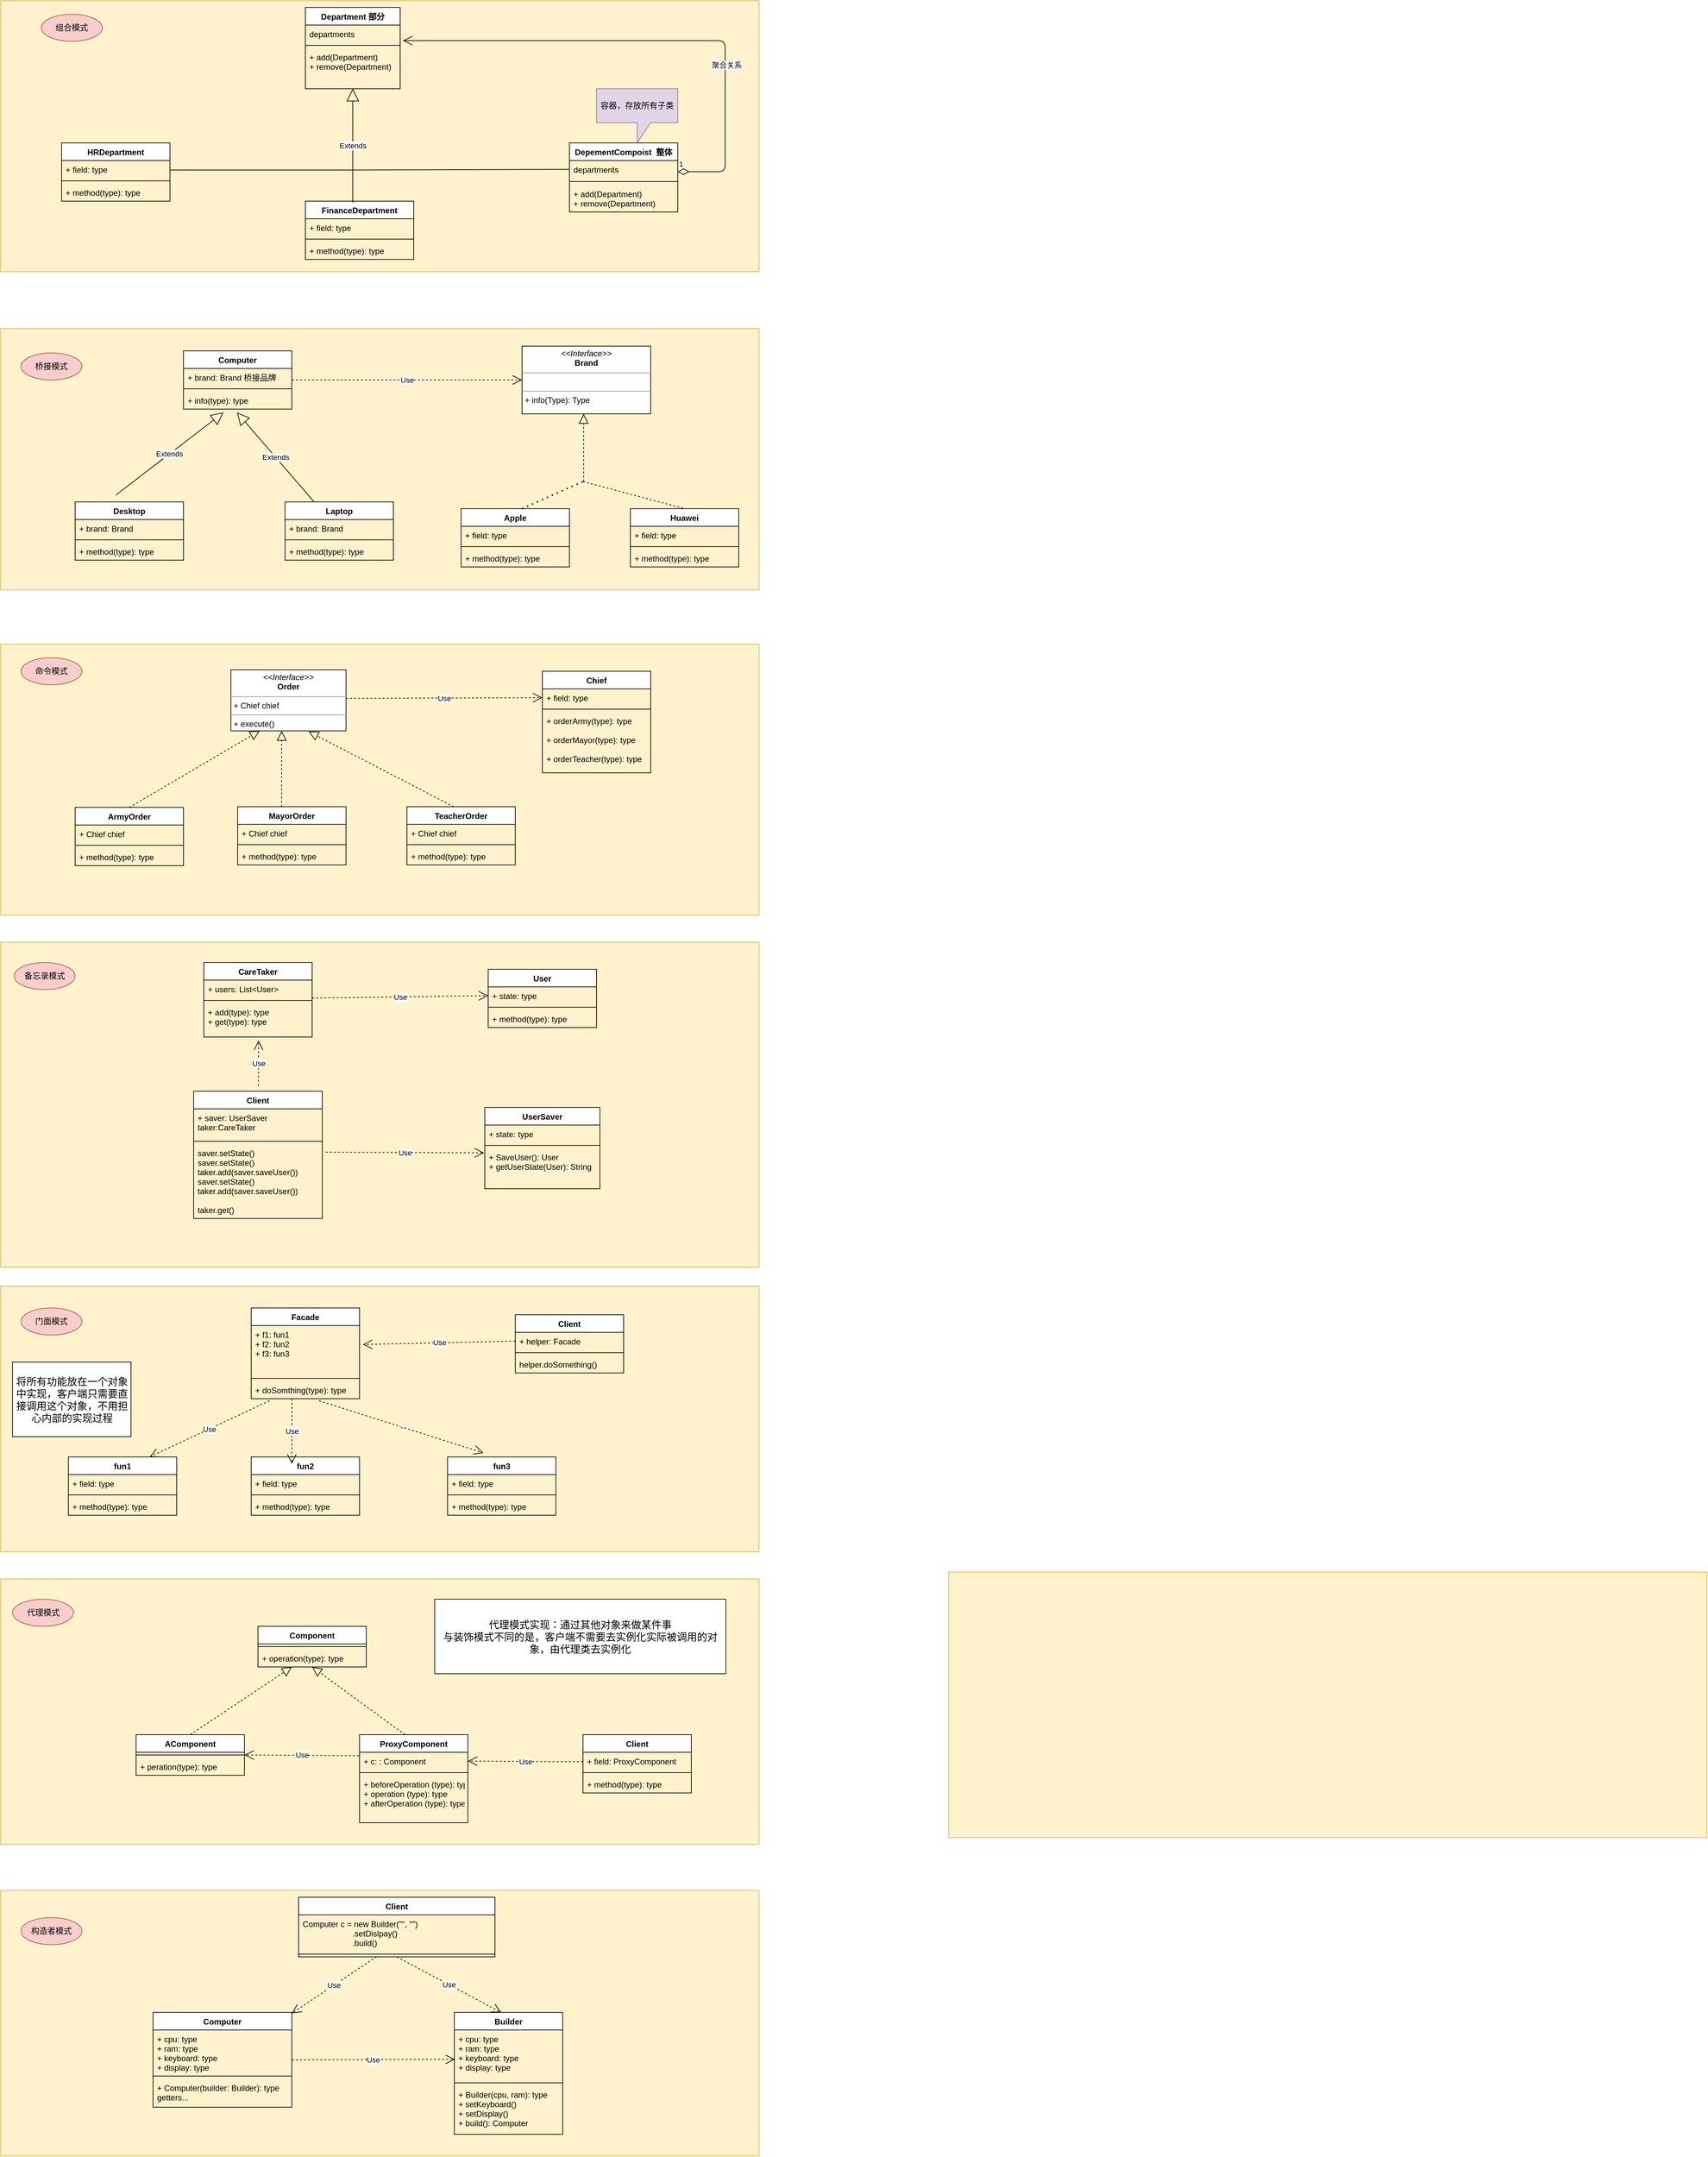 <mxfile version="15.5.2" type="github">
  <diagram id="GvEr7ZdmqmjLP1MKs6Ed" name="第 1 页">
    <mxGraphModel dx="2354" dy="1409" grid="1" gridSize="10" guides="1" tooltips="1" connect="1" arrows="1" fold="1" page="1" pageScale="1" pageWidth="1169" pageHeight="827" math="0" shadow="0">
      <root>
        <mxCell id="0" />
        <mxCell id="1" parent="0" />
        <mxCell id="4RA-uVg1aK_W-1CRaHT_-1" value="" style="rounded=0;whiteSpace=wrap;html=1;fillColor=#fff2cc;strokeColor=#d6b656;" parent="1" vertex="1">
          <mxGeometry x="-1110" y="-750" width="1120" height="400" as="geometry" />
        </mxCell>
        <mxCell id="4RA-uVg1aK_W-1CRaHT_-2" value="组合模式" style="ellipse;whiteSpace=wrap;html=1;fillColor=#f8cecc;strokeColor=#b85450;" parent="1" vertex="1">
          <mxGeometry x="-1050" y="-730" width="90" height="40" as="geometry" />
        </mxCell>
        <mxCell id="4RA-uVg1aK_W-1CRaHT_-3" value="Department 部分" style="swimlane;fontStyle=1;align=center;verticalAlign=top;childLayout=stackLayout;horizontal=1;startSize=26;horizontalStack=0;resizeParent=1;resizeParentMax=0;resizeLast=0;collapsible=1;marginBottom=0;" parent="1" vertex="1">
          <mxGeometry x="-660" y="-740" width="140" height="120" as="geometry" />
        </mxCell>
        <mxCell id="4RA-uVg1aK_W-1CRaHT_-4" value="departments" style="text;strokeColor=none;fillColor=none;align=left;verticalAlign=top;spacingLeft=4;spacingRight=4;overflow=hidden;rotatable=0;points=[[0,0.5],[1,0.5]];portConstraint=eastwest;" parent="4RA-uVg1aK_W-1CRaHT_-3" vertex="1">
          <mxGeometry y="26" width="140" height="26" as="geometry" />
        </mxCell>
        <mxCell id="4RA-uVg1aK_W-1CRaHT_-5" value="" style="line;strokeWidth=1;fillColor=none;align=left;verticalAlign=middle;spacingTop=-1;spacingLeft=3;spacingRight=3;rotatable=0;labelPosition=right;points=[];portConstraint=eastwest;" parent="4RA-uVg1aK_W-1CRaHT_-3" vertex="1">
          <mxGeometry y="52" width="140" height="8" as="geometry" />
        </mxCell>
        <mxCell id="4RA-uVg1aK_W-1CRaHT_-6" value="+ add(Department)&#xa;+ remove(Department)" style="text;strokeColor=none;fillColor=none;align=left;verticalAlign=top;spacingLeft=4;spacingRight=4;overflow=hidden;rotatable=0;points=[[0,0.5],[1,0.5]];portConstraint=eastwest;" parent="4RA-uVg1aK_W-1CRaHT_-3" vertex="1">
          <mxGeometry y="60" width="140" height="60" as="geometry" />
        </mxCell>
        <mxCell id="4RA-uVg1aK_W-1CRaHT_-7" value="HRDepartment" style="swimlane;fontStyle=1;align=center;verticalAlign=top;childLayout=stackLayout;horizontal=1;startSize=26;horizontalStack=0;resizeParent=1;resizeParentMax=0;resizeLast=0;collapsible=1;marginBottom=0;" parent="1" vertex="1">
          <mxGeometry x="-1020" y="-540" width="160" height="86" as="geometry" />
        </mxCell>
        <mxCell id="4RA-uVg1aK_W-1CRaHT_-8" value="+ field: type" style="text;strokeColor=none;fillColor=none;align=left;verticalAlign=top;spacingLeft=4;spacingRight=4;overflow=hidden;rotatable=0;points=[[0,0.5],[1,0.5]];portConstraint=eastwest;" parent="4RA-uVg1aK_W-1CRaHT_-7" vertex="1">
          <mxGeometry y="26" width="160" height="26" as="geometry" />
        </mxCell>
        <mxCell id="4RA-uVg1aK_W-1CRaHT_-9" value="" style="line;strokeWidth=1;fillColor=none;align=left;verticalAlign=middle;spacingTop=-1;spacingLeft=3;spacingRight=3;rotatable=0;labelPosition=right;points=[];portConstraint=eastwest;" parent="4RA-uVg1aK_W-1CRaHT_-7" vertex="1">
          <mxGeometry y="52" width="160" height="8" as="geometry" />
        </mxCell>
        <mxCell id="4RA-uVg1aK_W-1CRaHT_-10" value="+ method(type): type" style="text;strokeColor=none;fillColor=none;align=left;verticalAlign=top;spacingLeft=4;spacingRight=4;overflow=hidden;rotatable=0;points=[[0,0.5],[1,0.5]];portConstraint=eastwest;" parent="4RA-uVg1aK_W-1CRaHT_-7" vertex="1">
          <mxGeometry y="60" width="160" height="26" as="geometry" />
        </mxCell>
        <mxCell id="4RA-uVg1aK_W-1CRaHT_-11" value="FinanceDepartment" style="swimlane;fontStyle=1;align=center;verticalAlign=top;childLayout=stackLayout;horizontal=1;startSize=26;horizontalStack=0;resizeParent=1;resizeParentMax=0;resizeLast=0;collapsible=1;marginBottom=0;" parent="1" vertex="1">
          <mxGeometry x="-660" y="-454" width="160" height="86" as="geometry" />
        </mxCell>
        <mxCell id="4RA-uVg1aK_W-1CRaHT_-12" value="+ field: type" style="text;strokeColor=none;fillColor=none;align=left;verticalAlign=top;spacingLeft=4;spacingRight=4;overflow=hidden;rotatable=0;points=[[0,0.5],[1,0.5]];portConstraint=eastwest;" parent="4RA-uVg1aK_W-1CRaHT_-11" vertex="1">
          <mxGeometry y="26" width="160" height="26" as="geometry" />
        </mxCell>
        <mxCell id="4RA-uVg1aK_W-1CRaHT_-13" value="" style="line;strokeWidth=1;fillColor=none;align=left;verticalAlign=middle;spacingTop=-1;spacingLeft=3;spacingRight=3;rotatable=0;labelPosition=right;points=[];portConstraint=eastwest;" parent="4RA-uVg1aK_W-1CRaHT_-11" vertex="1">
          <mxGeometry y="52" width="160" height="8" as="geometry" />
        </mxCell>
        <mxCell id="4RA-uVg1aK_W-1CRaHT_-14" value="+ method(type): type" style="text;strokeColor=none;fillColor=none;align=left;verticalAlign=top;spacingLeft=4;spacingRight=4;overflow=hidden;rotatable=0;points=[[0,0.5],[1,0.5]];portConstraint=eastwest;" parent="4RA-uVg1aK_W-1CRaHT_-11" vertex="1">
          <mxGeometry y="60" width="160" height="26" as="geometry" />
        </mxCell>
        <mxCell id="4RA-uVg1aK_W-1CRaHT_-15" value="DepementCompoist  整体" style="swimlane;fontStyle=1;align=center;verticalAlign=top;childLayout=stackLayout;horizontal=1;startSize=26;horizontalStack=0;resizeParent=1;resizeParentMax=0;resizeLast=0;collapsible=1;marginBottom=0;" parent="1" vertex="1">
          <mxGeometry x="-270" y="-540" width="160" height="102" as="geometry" />
        </mxCell>
        <mxCell id="4RA-uVg1aK_W-1CRaHT_-16" value="departments " style="text;strokeColor=none;fillColor=none;align=left;verticalAlign=top;spacingLeft=4;spacingRight=4;overflow=hidden;rotatable=0;points=[[0,0.5],[1,0.5]];portConstraint=eastwest;" parent="4RA-uVg1aK_W-1CRaHT_-15" vertex="1">
          <mxGeometry y="26" width="160" height="26" as="geometry" />
        </mxCell>
        <mxCell id="4RA-uVg1aK_W-1CRaHT_-17" value="" style="line;strokeWidth=1;fillColor=none;align=left;verticalAlign=middle;spacingTop=-1;spacingLeft=3;spacingRight=3;rotatable=0;labelPosition=right;points=[];portConstraint=eastwest;" parent="4RA-uVg1aK_W-1CRaHT_-15" vertex="1">
          <mxGeometry y="52" width="160" height="10" as="geometry" />
        </mxCell>
        <mxCell id="4RA-uVg1aK_W-1CRaHT_-18" value="+ add(Department)&#xa;+ remove(Department)" style="text;strokeColor=none;fillColor=none;align=left;verticalAlign=top;spacingLeft=4;spacingRight=4;overflow=hidden;rotatable=0;points=[[0,0.5],[1,0.5]];portConstraint=eastwest;" parent="4RA-uVg1aK_W-1CRaHT_-15" vertex="1">
          <mxGeometry y="62" width="160" height="40" as="geometry" />
        </mxCell>
        <mxCell id="4RA-uVg1aK_W-1CRaHT_-22" value="Extends" style="endArrow=block;endSize=16;endFill=0;html=1;exitX=0.375;exitY=0.023;exitDx=0;exitDy=0;exitPerimeter=0;" parent="1" edge="1">
          <mxGeometry width="160" relative="1" as="geometry">
            <mxPoint x="-590" y="-452.022" as="sourcePoint" />
            <mxPoint x="-590" y="-620" as="targetPoint" />
          </mxGeometry>
        </mxCell>
        <mxCell id="4RA-uVg1aK_W-1CRaHT_-23" value="容器，存放所有子类" style="shape=callout;whiteSpace=wrap;html=1;perimeter=calloutPerimeter;fillColor=#e1d5e7;strokeColor=#9673a6;" parent="1" vertex="1">
          <mxGeometry x="-230" y="-620" width="120" height="80" as="geometry" />
        </mxCell>
        <mxCell id="4RA-uVg1aK_W-1CRaHT_-25" value="" style="endArrow=none;html=1;exitX=1;exitY=0.538;exitDx=0;exitDy=0;exitPerimeter=0;" parent="1" source="4RA-uVg1aK_W-1CRaHT_-8" edge="1">
          <mxGeometry width="50" height="50" relative="1" as="geometry">
            <mxPoint x="-860" y="-460" as="sourcePoint" />
            <mxPoint x="-590" y="-500" as="targetPoint" />
          </mxGeometry>
        </mxCell>
        <mxCell id="4RA-uVg1aK_W-1CRaHT_-26" value="" style="endArrow=none;html=1;entryX=0;entryY=0.5;entryDx=0;entryDy=0;" parent="1" target="4RA-uVg1aK_W-1CRaHT_-16" edge="1">
          <mxGeometry width="50" height="50" relative="1" as="geometry">
            <mxPoint x="-590" y="-500" as="sourcePoint" />
            <mxPoint x="-470" y="-530" as="targetPoint" />
          </mxGeometry>
        </mxCell>
        <mxCell id="4RA-uVg1aK_W-1CRaHT_-27" value="1" style="endArrow=open;html=1;endSize=12;startArrow=diamondThin;startSize=14;startFill=0;edgeStyle=orthogonalEdgeStyle;align=left;verticalAlign=bottom;entryX=1.029;entryY=0.885;entryDx=0;entryDy=0;entryPerimeter=0;" parent="1" target="4RA-uVg1aK_W-1CRaHT_-4" edge="1">
          <mxGeometry x="-1" y="3" relative="1" as="geometry">
            <mxPoint x="-110" y="-497.5" as="sourcePoint" />
            <mxPoint x="50" y="-497.5" as="targetPoint" />
            <Array as="points">
              <mxPoint x="-40" y="-497" />
              <mxPoint x="-40" y="-691" />
            </Array>
          </mxGeometry>
        </mxCell>
        <mxCell id="4RA-uVg1aK_W-1CRaHT_-28" value="聚合关系" style="edgeLabel;html=1;align=center;verticalAlign=middle;resizable=0;points=[];" parent="4RA-uVg1aK_W-1CRaHT_-27" vertex="1" connectable="0">
          <mxGeometry x="-0.385" y="-2" relative="1" as="geometry">
            <mxPoint as="offset" />
          </mxGeometry>
        </mxCell>
        <mxCell id="4RA-uVg1aK_W-1CRaHT_-29" value="" style="rounded=0;whiteSpace=wrap;html=1;fillColor=#fff2cc;strokeColor=#d6b656;" parent="1" vertex="1">
          <mxGeometry x="-1110" y="-266" width="1120" height="386" as="geometry" />
        </mxCell>
        <mxCell id="4RA-uVg1aK_W-1CRaHT_-30" value="桥接模式" style="ellipse;whiteSpace=wrap;html=1;fillColor=#f8cecc;strokeColor=#b85450;" parent="1" vertex="1">
          <mxGeometry x="-1080" y="-230" width="90" height="40" as="geometry" />
        </mxCell>
        <mxCell id="4RA-uVg1aK_W-1CRaHT_-31" value="Computer" style="swimlane;fontStyle=1;align=center;verticalAlign=top;childLayout=stackLayout;horizontal=1;startSize=26;horizontalStack=0;resizeParent=1;resizeParentMax=0;resizeLast=0;collapsible=1;marginBottom=0;" parent="1" vertex="1">
          <mxGeometry x="-840" y="-233" width="160" height="86" as="geometry" />
        </mxCell>
        <mxCell id="4RA-uVg1aK_W-1CRaHT_-32" value="+ brand: Brand 桥接品牌" style="text;strokeColor=none;fillColor=none;align=left;verticalAlign=top;spacingLeft=4;spacingRight=4;overflow=hidden;rotatable=0;points=[[0,0.5],[1,0.5]];portConstraint=eastwest;" parent="4RA-uVg1aK_W-1CRaHT_-31" vertex="1">
          <mxGeometry y="26" width="160" height="26" as="geometry" />
        </mxCell>
        <mxCell id="4RA-uVg1aK_W-1CRaHT_-33" value="" style="line;strokeWidth=1;fillColor=none;align=left;verticalAlign=middle;spacingTop=-1;spacingLeft=3;spacingRight=3;rotatable=0;labelPosition=right;points=[];portConstraint=eastwest;" parent="4RA-uVg1aK_W-1CRaHT_-31" vertex="1">
          <mxGeometry y="52" width="160" height="8" as="geometry" />
        </mxCell>
        <mxCell id="4RA-uVg1aK_W-1CRaHT_-34" value="+ info(type): type" style="text;strokeColor=none;fillColor=none;align=left;verticalAlign=top;spacingLeft=4;spacingRight=4;overflow=hidden;rotatable=0;points=[[0,0.5],[1,0.5]];portConstraint=eastwest;" parent="4RA-uVg1aK_W-1CRaHT_-31" vertex="1">
          <mxGeometry y="60" width="160" height="26" as="geometry" />
        </mxCell>
        <mxCell id="4RA-uVg1aK_W-1CRaHT_-49" value="&lt;p style=&quot;margin: 0px ; margin-top: 4px ; text-align: center&quot;&gt;&lt;i&gt;&amp;lt;&amp;lt;Interface&amp;gt;&amp;gt;&lt;/i&gt;&lt;br&gt;&lt;b&gt;Brand&lt;/b&gt;&lt;/p&gt;&lt;hr size=&quot;1&quot;&gt;&lt;p style=&quot;margin: 0px ; margin-left: 4px&quot;&gt;&lt;br&gt;&lt;/p&gt;&lt;hr size=&quot;1&quot;&gt;&lt;p style=&quot;margin: 0px ; margin-left: 4px&quot;&gt;+ info(Type): Type&lt;br&gt;&lt;/p&gt;" style="verticalAlign=top;align=left;overflow=fill;fontSize=12;fontFamily=Helvetica;html=1;" parent="1" vertex="1">
          <mxGeometry x="-340" y="-240" width="190" height="100" as="geometry" />
        </mxCell>
        <mxCell id="4RA-uVg1aK_W-1CRaHT_-50" value="Desktop" style="swimlane;fontStyle=1;align=center;verticalAlign=top;childLayout=stackLayout;horizontal=1;startSize=26;horizontalStack=0;resizeParent=1;resizeParentMax=0;resizeLast=0;collapsible=1;marginBottom=0;" parent="1" vertex="1">
          <mxGeometry x="-1000" y="-10" width="160" height="86" as="geometry" />
        </mxCell>
        <mxCell id="4RA-uVg1aK_W-1CRaHT_-51" value="+ brand: Brand" style="text;strokeColor=none;fillColor=none;align=left;verticalAlign=top;spacingLeft=4;spacingRight=4;overflow=hidden;rotatable=0;points=[[0,0.5],[1,0.5]];portConstraint=eastwest;" parent="4RA-uVg1aK_W-1CRaHT_-50" vertex="1">
          <mxGeometry y="26" width="160" height="26" as="geometry" />
        </mxCell>
        <mxCell id="4RA-uVg1aK_W-1CRaHT_-52" value="" style="line;strokeWidth=1;fillColor=none;align=left;verticalAlign=middle;spacingTop=-1;spacingLeft=3;spacingRight=3;rotatable=0;labelPosition=right;points=[];portConstraint=eastwest;" parent="4RA-uVg1aK_W-1CRaHT_-50" vertex="1">
          <mxGeometry y="52" width="160" height="8" as="geometry" />
        </mxCell>
        <mxCell id="4RA-uVg1aK_W-1CRaHT_-53" value="+ method(type): type" style="text;strokeColor=none;fillColor=none;align=left;verticalAlign=top;spacingLeft=4;spacingRight=4;overflow=hidden;rotatable=0;points=[[0,0.5],[1,0.5]];portConstraint=eastwest;" parent="4RA-uVg1aK_W-1CRaHT_-50" vertex="1">
          <mxGeometry y="60" width="160" height="26" as="geometry" />
        </mxCell>
        <mxCell id="4RA-uVg1aK_W-1CRaHT_-54" value="Laptop" style="swimlane;fontStyle=1;align=center;verticalAlign=top;childLayout=stackLayout;horizontal=1;startSize=26;horizontalStack=0;resizeParent=1;resizeParentMax=0;resizeLast=0;collapsible=1;marginBottom=0;" parent="1" vertex="1">
          <mxGeometry x="-690" y="-10" width="160" height="86" as="geometry" />
        </mxCell>
        <mxCell id="4RA-uVg1aK_W-1CRaHT_-55" value="+ brand: Brand" style="text;strokeColor=none;fillColor=none;align=left;verticalAlign=top;spacingLeft=4;spacingRight=4;overflow=hidden;rotatable=0;points=[[0,0.5],[1,0.5]];portConstraint=eastwest;" parent="4RA-uVg1aK_W-1CRaHT_-54" vertex="1">
          <mxGeometry y="26" width="160" height="26" as="geometry" />
        </mxCell>
        <mxCell id="4RA-uVg1aK_W-1CRaHT_-56" value="" style="line;strokeWidth=1;fillColor=none;align=left;verticalAlign=middle;spacingTop=-1;spacingLeft=3;spacingRight=3;rotatable=0;labelPosition=right;points=[];portConstraint=eastwest;" parent="4RA-uVg1aK_W-1CRaHT_-54" vertex="1">
          <mxGeometry y="52" width="160" height="8" as="geometry" />
        </mxCell>
        <mxCell id="4RA-uVg1aK_W-1CRaHT_-57" value="+ method(type): type" style="text;strokeColor=none;fillColor=none;align=left;verticalAlign=top;spacingLeft=4;spacingRight=4;overflow=hidden;rotatable=0;points=[[0,0.5],[1,0.5]];portConstraint=eastwest;" parent="4RA-uVg1aK_W-1CRaHT_-54" vertex="1">
          <mxGeometry y="60" width="160" height="26" as="geometry" />
        </mxCell>
        <mxCell id="4RA-uVg1aK_W-1CRaHT_-58" value="Apple" style="swimlane;fontStyle=1;align=center;verticalAlign=top;childLayout=stackLayout;horizontal=1;startSize=26;horizontalStack=0;resizeParent=1;resizeParentMax=0;resizeLast=0;collapsible=1;marginBottom=0;" parent="1" vertex="1">
          <mxGeometry x="-430" width="160" height="86" as="geometry" />
        </mxCell>
        <mxCell id="4RA-uVg1aK_W-1CRaHT_-59" value="+ field: type" style="text;strokeColor=none;fillColor=none;align=left;verticalAlign=top;spacingLeft=4;spacingRight=4;overflow=hidden;rotatable=0;points=[[0,0.5],[1,0.5]];portConstraint=eastwest;" parent="4RA-uVg1aK_W-1CRaHT_-58" vertex="1">
          <mxGeometry y="26" width="160" height="26" as="geometry" />
        </mxCell>
        <mxCell id="4RA-uVg1aK_W-1CRaHT_-60" value="" style="line;strokeWidth=1;fillColor=none;align=left;verticalAlign=middle;spacingTop=-1;spacingLeft=3;spacingRight=3;rotatable=0;labelPosition=right;points=[];portConstraint=eastwest;" parent="4RA-uVg1aK_W-1CRaHT_-58" vertex="1">
          <mxGeometry y="52" width="160" height="8" as="geometry" />
        </mxCell>
        <mxCell id="4RA-uVg1aK_W-1CRaHT_-61" value="+ method(type): type" style="text;strokeColor=none;fillColor=none;align=left;verticalAlign=top;spacingLeft=4;spacingRight=4;overflow=hidden;rotatable=0;points=[[0,0.5],[1,0.5]];portConstraint=eastwest;" parent="4RA-uVg1aK_W-1CRaHT_-58" vertex="1">
          <mxGeometry y="60" width="160" height="26" as="geometry" />
        </mxCell>
        <mxCell id="4RA-uVg1aK_W-1CRaHT_-62" value="Huawei" style="swimlane;fontStyle=1;align=center;verticalAlign=top;childLayout=stackLayout;horizontal=1;startSize=26;horizontalStack=0;resizeParent=1;resizeParentMax=0;resizeLast=0;collapsible=1;marginBottom=0;" parent="1" vertex="1">
          <mxGeometry x="-180" width="160" height="86" as="geometry" />
        </mxCell>
        <mxCell id="4RA-uVg1aK_W-1CRaHT_-63" value="+ field: type" style="text;strokeColor=none;fillColor=none;align=left;verticalAlign=top;spacingLeft=4;spacingRight=4;overflow=hidden;rotatable=0;points=[[0,0.5],[1,0.5]];portConstraint=eastwest;" parent="4RA-uVg1aK_W-1CRaHT_-62" vertex="1">
          <mxGeometry y="26" width="160" height="26" as="geometry" />
        </mxCell>
        <mxCell id="4RA-uVg1aK_W-1CRaHT_-64" value="" style="line;strokeWidth=1;fillColor=none;align=left;verticalAlign=middle;spacingTop=-1;spacingLeft=3;spacingRight=3;rotatable=0;labelPosition=right;points=[];portConstraint=eastwest;" parent="4RA-uVg1aK_W-1CRaHT_-62" vertex="1">
          <mxGeometry y="52" width="160" height="8" as="geometry" />
        </mxCell>
        <mxCell id="4RA-uVg1aK_W-1CRaHT_-65" value="+ method(type): type" style="text;strokeColor=none;fillColor=none;align=left;verticalAlign=top;spacingLeft=4;spacingRight=4;overflow=hidden;rotatable=0;points=[[0,0.5],[1,0.5]];portConstraint=eastwest;" parent="4RA-uVg1aK_W-1CRaHT_-62" vertex="1">
          <mxGeometry y="60" width="160" height="26" as="geometry" />
        </mxCell>
        <mxCell id="4RA-uVg1aK_W-1CRaHT_-66" value="" style="endArrow=block;dashed=1;endFill=0;endSize=12;html=1;entryX=0.5;entryY=1;entryDx=0;entryDy=0;" parent="1" edge="1">
          <mxGeometry width="160" relative="1" as="geometry">
            <mxPoint x="-249" y="-40" as="sourcePoint" />
            <mxPoint x="-249" y="-140" as="targetPoint" />
          </mxGeometry>
        </mxCell>
        <mxCell id="4RA-uVg1aK_W-1CRaHT_-67" value="" style="endArrow=none;dashed=1;html=1;dashPattern=1 3;strokeWidth=2;" parent="1" edge="1">
          <mxGeometry width="50" height="50" relative="1" as="geometry">
            <mxPoint x="-340" as="sourcePoint" />
            <mxPoint x="-250" y="-40" as="targetPoint" />
          </mxGeometry>
        </mxCell>
        <mxCell id="4RA-uVg1aK_W-1CRaHT_-68" value="" style="endArrow=none;dashed=1;html=1;entryX=0.5;entryY=0;entryDx=0;entryDy=0;" parent="1" target="4RA-uVg1aK_W-1CRaHT_-62" edge="1">
          <mxGeometry width="50" height="50" relative="1" as="geometry">
            <mxPoint x="-250" y="-40" as="sourcePoint" />
            <mxPoint x="-150" y="-33.782" as="targetPoint" />
          </mxGeometry>
        </mxCell>
        <mxCell id="4RA-uVg1aK_W-1CRaHT_-69" value="Extends" style="endArrow=block;endSize=16;endFill=0;html=1;entryX=0.369;entryY=1.192;entryDx=0;entryDy=0;entryPerimeter=0;" parent="1" target="4RA-uVg1aK_W-1CRaHT_-34" edge="1">
          <mxGeometry width="160" relative="1" as="geometry">
            <mxPoint x="-940" y="-20" as="sourcePoint" />
            <mxPoint x="-780" y="-20" as="targetPoint" />
          </mxGeometry>
        </mxCell>
        <mxCell id="4RA-uVg1aK_W-1CRaHT_-70" value="Extends" style="endArrow=block;endSize=16;endFill=0;html=1;entryX=0.494;entryY=1.192;entryDx=0;entryDy=0;entryPerimeter=0;" parent="1" source="4RA-uVg1aK_W-1CRaHT_-54" target="4RA-uVg1aK_W-1CRaHT_-34" edge="1">
          <mxGeometry width="160" relative="1" as="geometry">
            <mxPoint x="-760" y="-110" as="sourcePoint" />
            <mxPoint x="-600" y="-110" as="targetPoint" />
          </mxGeometry>
        </mxCell>
        <mxCell id="4RA-uVg1aK_W-1CRaHT_-71" value="Use" style="endArrow=open;endSize=12;dashed=1;html=1;entryX=0;entryY=0.5;entryDx=0;entryDy=0;" parent="1" target="4RA-uVg1aK_W-1CRaHT_-49" edge="1">
          <mxGeometry width="160" relative="1" as="geometry">
            <mxPoint x="-680" y="-190" as="sourcePoint" />
            <mxPoint x="-520" y="-190" as="targetPoint" />
          </mxGeometry>
        </mxCell>
        <mxCell id="ZDhv_CocWmKx3d2dLBUa-2" value="" style="rounded=0;whiteSpace=wrap;html=1;hachureGap=4;pointerEvents=0;fillColor=#fff2cc;strokeColor=#d6b656;" parent="1" vertex="1">
          <mxGeometry x="-1110" y="200" width="1120" height="400" as="geometry" />
        </mxCell>
        <mxCell id="ZDhv_CocWmKx3d2dLBUa-3" value="命令模式" style="ellipse;whiteSpace=wrap;html=1;fillColor=#f8cecc;strokeColor=#b85450;" parent="1" vertex="1">
          <mxGeometry x="-1080" y="220" width="90" height="40" as="geometry" />
        </mxCell>
        <mxCell id="ZDhv_CocWmKx3d2dLBUa-4" value="Chief" style="swimlane;fontStyle=1;align=center;verticalAlign=top;childLayout=stackLayout;horizontal=1;startSize=26;horizontalStack=0;resizeParent=1;resizeParentMax=0;resizeLast=0;collapsible=1;marginBottom=0;hachureGap=4;pointerEvents=0;" parent="1" vertex="1">
          <mxGeometry x="-310" y="240" width="160" height="150" as="geometry" />
        </mxCell>
        <mxCell id="ZDhv_CocWmKx3d2dLBUa-5" value="+ field: type" style="text;strokeColor=none;fillColor=none;align=left;verticalAlign=top;spacingLeft=4;spacingRight=4;overflow=hidden;rotatable=0;points=[[0,0.5],[1,0.5]];portConstraint=eastwest;" parent="ZDhv_CocWmKx3d2dLBUa-4" vertex="1">
          <mxGeometry y="26" width="160" height="26" as="geometry" />
        </mxCell>
        <mxCell id="ZDhv_CocWmKx3d2dLBUa-6" value="" style="line;strokeWidth=1;fillColor=none;align=left;verticalAlign=middle;spacingTop=-1;spacingLeft=3;spacingRight=3;rotatable=0;labelPosition=right;points=[];portConstraint=eastwest;" parent="ZDhv_CocWmKx3d2dLBUa-4" vertex="1">
          <mxGeometry y="52" width="160" height="8" as="geometry" />
        </mxCell>
        <mxCell id="ZDhv_CocWmKx3d2dLBUa-7" value="+ orderArmy(type): type&#xa;&#xa;+ orderMayor(type): type&#xa;&#xa;+ orderTeacher(type): type" style="text;strokeColor=none;fillColor=none;align=left;verticalAlign=top;spacingLeft=4;spacingRight=4;overflow=hidden;rotatable=0;points=[[0,0.5],[1,0.5]];portConstraint=eastwest;" parent="ZDhv_CocWmKx3d2dLBUa-4" vertex="1">
          <mxGeometry y="60" width="160" height="90" as="geometry" />
        </mxCell>
        <mxCell id="ZDhv_CocWmKx3d2dLBUa-12" value="&lt;p style=&quot;margin: 0px ; margin-top: 4px ; text-align: center&quot;&gt;&lt;i&gt;&amp;lt;&amp;lt;Interface&amp;gt;&amp;gt;&lt;/i&gt;&lt;br&gt;&lt;b&gt;Order&lt;/b&gt;&lt;/p&gt;&lt;hr size=&quot;1&quot;&gt;&lt;p style=&quot;margin: 0px ; margin-left: 4px&quot;&gt;+ Chief chief&lt;br&gt;&lt;/p&gt;&lt;hr size=&quot;1&quot;&gt;&lt;p style=&quot;margin: 0px ; margin-left: 4px&quot;&gt;+ execute()&lt;/p&gt;" style="verticalAlign=top;align=left;overflow=fill;fontSize=12;fontFamily=Helvetica;html=1;hachureGap=4;pointerEvents=0;" parent="1" vertex="1">
          <mxGeometry x="-770" y="238" width="170" height="90" as="geometry" />
        </mxCell>
        <mxCell id="ZDhv_CocWmKx3d2dLBUa-13" value="ArmyOrder" style="swimlane;fontStyle=1;align=center;verticalAlign=top;childLayout=stackLayout;horizontal=1;startSize=26;horizontalStack=0;resizeParent=1;resizeParentMax=0;resizeLast=0;collapsible=1;marginBottom=0;hachureGap=4;pointerEvents=0;" parent="1" vertex="1">
          <mxGeometry x="-1000" y="441" width="160" height="86" as="geometry" />
        </mxCell>
        <mxCell id="ZDhv_CocWmKx3d2dLBUa-14" value="+ Chief chief" style="text;strokeColor=none;fillColor=none;align=left;verticalAlign=top;spacingLeft=4;spacingRight=4;overflow=hidden;rotatable=0;points=[[0,0.5],[1,0.5]];portConstraint=eastwest;" parent="ZDhv_CocWmKx3d2dLBUa-13" vertex="1">
          <mxGeometry y="26" width="160" height="26" as="geometry" />
        </mxCell>
        <mxCell id="ZDhv_CocWmKx3d2dLBUa-15" value="" style="line;strokeWidth=1;fillColor=none;align=left;verticalAlign=middle;spacingTop=-1;spacingLeft=3;spacingRight=3;rotatable=0;labelPosition=right;points=[];portConstraint=eastwest;" parent="ZDhv_CocWmKx3d2dLBUa-13" vertex="1">
          <mxGeometry y="52" width="160" height="8" as="geometry" />
        </mxCell>
        <mxCell id="ZDhv_CocWmKx3d2dLBUa-16" value="+ method(type): type" style="text;strokeColor=none;fillColor=none;align=left;verticalAlign=top;spacingLeft=4;spacingRight=4;overflow=hidden;rotatable=0;points=[[0,0.5],[1,0.5]];portConstraint=eastwest;" parent="ZDhv_CocWmKx3d2dLBUa-13" vertex="1">
          <mxGeometry y="60" width="160" height="26" as="geometry" />
        </mxCell>
        <mxCell id="ZDhv_CocWmKx3d2dLBUa-17" value="MayorOrder" style="swimlane;fontStyle=1;align=center;verticalAlign=top;childLayout=stackLayout;horizontal=1;startSize=26;horizontalStack=0;resizeParent=1;resizeParentMax=0;resizeLast=0;collapsible=1;marginBottom=0;hachureGap=4;pointerEvents=0;" parent="1" vertex="1">
          <mxGeometry x="-760" y="440" width="160" height="86" as="geometry" />
        </mxCell>
        <mxCell id="ZDhv_CocWmKx3d2dLBUa-18" value="+ Chief chief" style="text;strokeColor=none;fillColor=none;align=left;verticalAlign=top;spacingLeft=4;spacingRight=4;overflow=hidden;rotatable=0;points=[[0,0.5],[1,0.5]];portConstraint=eastwest;" parent="ZDhv_CocWmKx3d2dLBUa-17" vertex="1">
          <mxGeometry y="26" width="160" height="26" as="geometry" />
        </mxCell>
        <mxCell id="ZDhv_CocWmKx3d2dLBUa-19" value="" style="line;strokeWidth=1;fillColor=none;align=left;verticalAlign=middle;spacingTop=-1;spacingLeft=3;spacingRight=3;rotatable=0;labelPosition=right;points=[];portConstraint=eastwest;" parent="ZDhv_CocWmKx3d2dLBUa-17" vertex="1">
          <mxGeometry y="52" width="160" height="8" as="geometry" />
        </mxCell>
        <mxCell id="ZDhv_CocWmKx3d2dLBUa-20" value="+ method(type): type" style="text;strokeColor=none;fillColor=none;align=left;verticalAlign=top;spacingLeft=4;spacingRight=4;overflow=hidden;rotatable=0;points=[[0,0.5],[1,0.5]];portConstraint=eastwest;" parent="ZDhv_CocWmKx3d2dLBUa-17" vertex="1">
          <mxGeometry y="60" width="160" height="26" as="geometry" />
        </mxCell>
        <mxCell id="ZDhv_CocWmKx3d2dLBUa-21" value="TeacherOrder" style="swimlane;fontStyle=1;align=center;verticalAlign=top;childLayout=stackLayout;horizontal=1;startSize=26;horizontalStack=0;resizeParent=1;resizeParentMax=0;resizeLast=0;collapsible=1;marginBottom=0;hachureGap=4;pointerEvents=0;" parent="1" vertex="1">
          <mxGeometry x="-510" y="440" width="160" height="86" as="geometry" />
        </mxCell>
        <mxCell id="ZDhv_CocWmKx3d2dLBUa-22" value="+ Chief chief" style="text;strokeColor=none;fillColor=none;align=left;verticalAlign=top;spacingLeft=4;spacingRight=4;overflow=hidden;rotatable=0;points=[[0,0.5],[1,0.5]];portConstraint=eastwest;" parent="ZDhv_CocWmKx3d2dLBUa-21" vertex="1">
          <mxGeometry y="26" width="160" height="26" as="geometry" />
        </mxCell>
        <mxCell id="ZDhv_CocWmKx3d2dLBUa-23" value="" style="line;strokeWidth=1;fillColor=none;align=left;verticalAlign=middle;spacingTop=-1;spacingLeft=3;spacingRight=3;rotatable=0;labelPosition=right;points=[];portConstraint=eastwest;" parent="ZDhv_CocWmKx3d2dLBUa-21" vertex="1">
          <mxGeometry y="52" width="160" height="8" as="geometry" />
        </mxCell>
        <mxCell id="ZDhv_CocWmKx3d2dLBUa-24" value="+ method(type): type" style="text;strokeColor=none;fillColor=none;align=left;verticalAlign=top;spacingLeft=4;spacingRight=4;overflow=hidden;rotatable=0;points=[[0,0.5],[1,0.5]];portConstraint=eastwest;" parent="ZDhv_CocWmKx3d2dLBUa-21" vertex="1">
          <mxGeometry y="60" width="160" height="26" as="geometry" />
        </mxCell>
        <mxCell id="ZDhv_CocWmKx3d2dLBUa-28" value="" style="endArrow=block;dashed=1;endFill=0;endSize=12;html=1;sourcePerimeterSpacing=8;targetPerimeterSpacing=8;entryX=0.25;entryY=1;entryDx=0;entryDy=0;exitX=0.5;exitY=0;exitDx=0;exitDy=0;" parent="1" source="ZDhv_CocWmKx3d2dLBUa-13" target="ZDhv_CocWmKx3d2dLBUa-12" edge="1">
          <mxGeometry width="160" relative="1" as="geometry">
            <mxPoint x="-940" y="420" as="sourcePoint" />
            <mxPoint x="-780" y="420" as="targetPoint" />
          </mxGeometry>
        </mxCell>
        <mxCell id="ZDhv_CocWmKx3d2dLBUa-30" value="" style="endArrow=block;dashed=1;endFill=0;endSize=12;html=1;sourcePerimeterSpacing=8;targetPerimeterSpacing=8;entryX=0.441;entryY=1;entryDx=0;entryDy=0;entryPerimeter=0;exitX=0.406;exitY=0;exitDx=0;exitDy=0;exitPerimeter=0;" parent="1" source="ZDhv_CocWmKx3d2dLBUa-17" target="ZDhv_CocWmKx3d2dLBUa-12" edge="1">
          <mxGeometry width="160" relative="1" as="geometry">
            <mxPoint x="-660" y="390" as="sourcePoint" />
            <mxPoint x="-500" y="390" as="targetPoint" />
          </mxGeometry>
        </mxCell>
        <mxCell id="ZDhv_CocWmKx3d2dLBUa-31" value="" style="endArrow=block;dashed=1;endFill=0;endSize=12;html=1;sourcePerimeterSpacing=8;targetPerimeterSpacing=8;entryX=0.676;entryY=1.011;entryDx=0;entryDy=0;entryPerimeter=0;exitX=0.431;exitY=0;exitDx=0;exitDy=0;exitPerimeter=0;" parent="1" source="ZDhv_CocWmKx3d2dLBUa-21" target="ZDhv_CocWmKx3d2dLBUa-12" edge="1">
          <mxGeometry width="160" relative="1" as="geometry">
            <mxPoint x="-570" y="350" as="sourcePoint" />
            <mxPoint x="-410" y="350" as="targetPoint" />
          </mxGeometry>
        </mxCell>
        <mxCell id="ZDhv_CocWmKx3d2dLBUa-32" value="Use" style="endArrow=open;endSize=12;dashed=1;html=1;sourcePerimeterSpacing=8;targetPerimeterSpacing=8;entryX=0;entryY=0.5;entryDx=0;entryDy=0;" parent="1" target="ZDhv_CocWmKx3d2dLBUa-5" edge="1">
          <mxGeometry width="160" relative="1" as="geometry">
            <mxPoint x="-600" y="280" as="sourcePoint" />
            <mxPoint x="-440" y="280" as="targetPoint" />
          </mxGeometry>
        </mxCell>
        <mxCell id="ZDhv_CocWmKx3d2dLBUa-34" value="" style="rounded=0;whiteSpace=wrap;html=1;hachureGap=4;pointerEvents=0;fillColor=#fff2cc;strokeColor=#d6b656;" parent="1" vertex="1">
          <mxGeometry x="-1110" y="640" width="1120" height="480" as="geometry" />
        </mxCell>
        <mxCell id="ZDhv_CocWmKx3d2dLBUa-35" value="备忘录模式" style="ellipse;whiteSpace=wrap;html=1;fillColor=#f8cecc;strokeColor=#b85450;" parent="1" vertex="1">
          <mxGeometry x="-1090" y="670" width="90" height="40" as="geometry" />
        </mxCell>
        <mxCell id="ZDhv_CocWmKx3d2dLBUa-36" value="User" style="swimlane;fontStyle=1;align=center;verticalAlign=top;childLayout=stackLayout;horizontal=1;startSize=26;horizontalStack=0;resizeParent=1;resizeParentMax=0;resizeLast=0;collapsible=1;marginBottom=0;hachureGap=4;pointerEvents=0;" parent="1" vertex="1">
          <mxGeometry x="-390" y="680" width="160" height="86" as="geometry" />
        </mxCell>
        <mxCell id="ZDhv_CocWmKx3d2dLBUa-37" value="+ state: type" style="text;strokeColor=none;fillColor=none;align=left;verticalAlign=top;spacingLeft=4;spacingRight=4;overflow=hidden;rotatable=0;points=[[0,0.5],[1,0.5]];portConstraint=eastwest;" parent="ZDhv_CocWmKx3d2dLBUa-36" vertex="1">
          <mxGeometry y="26" width="160" height="26" as="geometry" />
        </mxCell>
        <mxCell id="ZDhv_CocWmKx3d2dLBUa-38" value="" style="line;strokeWidth=1;fillColor=none;align=left;verticalAlign=middle;spacingTop=-1;spacingLeft=3;spacingRight=3;rotatable=0;labelPosition=right;points=[];portConstraint=eastwest;" parent="ZDhv_CocWmKx3d2dLBUa-36" vertex="1">
          <mxGeometry y="52" width="160" height="8" as="geometry" />
        </mxCell>
        <mxCell id="ZDhv_CocWmKx3d2dLBUa-39" value="+ method(type): type" style="text;strokeColor=none;fillColor=none;align=left;verticalAlign=top;spacingLeft=4;spacingRight=4;overflow=hidden;rotatable=0;points=[[0,0.5],[1,0.5]];portConstraint=eastwest;" parent="ZDhv_CocWmKx3d2dLBUa-36" vertex="1">
          <mxGeometry y="60" width="160" height="26" as="geometry" />
        </mxCell>
        <mxCell id="ZDhv_CocWmKx3d2dLBUa-40" value="UserSaver" style="swimlane;fontStyle=1;align=center;verticalAlign=top;childLayout=stackLayout;horizontal=1;startSize=26;horizontalStack=0;resizeParent=1;resizeParentMax=0;resizeLast=0;collapsible=1;marginBottom=0;hachureGap=4;pointerEvents=0;" parent="1" vertex="1">
          <mxGeometry x="-395" y="884" width="170" height="120" as="geometry" />
        </mxCell>
        <mxCell id="ZDhv_CocWmKx3d2dLBUa-41" value="+ state: type" style="text;strokeColor=none;fillColor=none;align=left;verticalAlign=top;spacingLeft=4;spacingRight=4;overflow=hidden;rotatable=0;points=[[0,0.5],[1,0.5]];portConstraint=eastwest;" parent="ZDhv_CocWmKx3d2dLBUa-40" vertex="1">
          <mxGeometry y="26" width="170" height="26" as="geometry" />
        </mxCell>
        <mxCell id="ZDhv_CocWmKx3d2dLBUa-42" value="" style="line;strokeWidth=1;fillColor=none;align=left;verticalAlign=middle;spacingTop=-1;spacingLeft=3;spacingRight=3;rotatable=0;labelPosition=right;points=[];portConstraint=eastwest;" parent="ZDhv_CocWmKx3d2dLBUa-40" vertex="1">
          <mxGeometry y="52" width="170" height="8" as="geometry" />
        </mxCell>
        <mxCell id="ZDhv_CocWmKx3d2dLBUa-43" value="+ SaveUser(): User&#xa;+ getUserState(User): String" style="text;strokeColor=none;fillColor=none;align=left;verticalAlign=top;spacingLeft=4;spacingRight=4;overflow=hidden;rotatable=0;points=[[0,0.5],[1,0.5]];portConstraint=eastwest;" parent="ZDhv_CocWmKx3d2dLBUa-40" vertex="1">
          <mxGeometry y="60" width="170" height="60" as="geometry" />
        </mxCell>
        <mxCell id="ZDhv_CocWmKx3d2dLBUa-49" value="CareTaker" style="swimlane;fontStyle=1;align=center;verticalAlign=top;childLayout=stackLayout;horizontal=1;startSize=26;horizontalStack=0;resizeParent=1;resizeParentMax=0;resizeLast=0;collapsible=1;marginBottom=0;hachureGap=4;pointerEvents=0;" parent="1" vertex="1">
          <mxGeometry x="-810" y="670" width="160" height="110" as="geometry" />
        </mxCell>
        <mxCell id="ZDhv_CocWmKx3d2dLBUa-50" value="+ users: List&lt;User&gt;" style="text;strokeColor=none;fillColor=none;align=left;verticalAlign=top;spacingLeft=4;spacingRight=4;overflow=hidden;rotatable=0;points=[[0,0.5],[1,0.5]];portConstraint=eastwest;" parent="ZDhv_CocWmKx3d2dLBUa-49" vertex="1">
          <mxGeometry y="26" width="160" height="26" as="geometry" />
        </mxCell>
        <mxCell id="ZDhv_CocWmKx3d2dLBUa-51" value="" style="line;strokeWidth=1;fillColor=none;align=left;verticalAlign=middle;spacingTop=-1;spacingLeft=3;spacingRight=3;rotatable=0;labelPosition=right;points=[];portConstraint=eastwest;" parent="ZDhv_CocWmKx3d2dLBUa-49" vertex="1">
          <mxGeometry y="52" width="160" height="8" as="geometry" />
        </mxCell>
        <mxCell id="ZDhv_CocWmKx3d2dLBUa-52" value="+ add(type): type&#xa;+ get(type): type" style="text;strokeColor=none;fillColor=none;align=left;verticalAlign=top;spacingLeft=4;spacingRight=4;overflow=hidden;rotatable=0;points=[[0,0.5],[1,0.5]];portConstraint=eastwest;" parent="ZDhv_CocWmKx3d2dLBUa-49" vertex="1">
          <mxGeometry y="60" width="160" height="50" as="geometry" />
        </mxCell>
        <mxCell id="ZDhv_CocWmKx3d2dLBUa-53" value="Client" style="swimlane;fontStyle=1;align=center;verticalAlign=top;childLayout=stackLayout;horizontal=1;startSize=26;horizontalStack=0;resizeParent=1;resizeParentMax=0;resizeLast=0;collapsible=1;marginBottom=0;hachureGap=4;pointerEvents=0;" parent="1" vertex="1">
          <mxGeometry x="-825" y="860" width="190" height="188" as="geometry" />
        </mxCell>
        <mxCell id="ZDhv_CocWmKx3d2dLBUa-54" value="+ saver: UserSaver&#xa;taker:CareTaker" style="text;strokeColor=none;fillColor=none;align=left;verticalAlign=top;spacingLeft=4;spacingRight=4;overflow=hidden;rotatable=0;points=[[0,0.5],[1,0.5]];portConstraint=eastwest;" parent="ZDhv_CocWmKx3d2dLBUa-53" vertex="1">
          <mxGeometry y="26" width="190" height="44" as="geometry" />
        </mxCell>
        <mxCell id="ZDhv_CocWmKx3d2dLBUa-55" value="" style="line;strokeWidth=1;fillColor=none;align=left;verticalAlign=middle;spacingTop=-1;spacingLeft=3;spacingRight=3;rotatable=0;labelPosition=right;points=[];portConstraint=eastwest;" parent="ZDhv_CocWmKx3d2dLBUa-53" vertex="1">
          <mxGeometry y="70" width="190" height="8" as="geometry" />
        </mxCell>
        <mxCell id="ZDhv_CocWmKx3d2dLBUa-56" value="saver.setState()&#xa;saver.setState()&#xa;taker.add(saver.saveUser())&#xa;saver.setState()&#xa;taker.add(saver.saveUser())&#xa;&#xa;taker.get()&#xa;" style="text;strokeColor=none;fillColor=none;align=left;verticalAlign=top;spacingLeft=4;spacingRight=4;overflow=hidden;rotatable=0;points=[[0,0.5],[1,0.5]];portConstraint=eastwest;" parent="ZDhv_CocWmKx3d2dLBUa-53" vertex="1">
          <mxGeometry y="78" width="190" height="110" as="geometry" />
        </mxCell>
        <mxCell id="ZDhv_CocWmKx3d2dLBUa-57" value="Use" style="endArrow=open;endSize=12;dashed=1;html=1;sourcePerimeterSpacing=8;targetPerimeterSpacing=8;entryX=0;entryY=0.5;entryDx=0;entryDy=0;" parent="1" target="ZDhv_CocWmKx3d2dLBUa-37" edge="1">
          <mxGeometry width="160" relative="1" as="geometry">
            <mxPoint x="-650" y="722.5" as="sourcePoint" />
            <mxPoint x="-490" y="722.5" as="targetPoint" />
          </mxGeometry>
        </mxCell>
        <mxCell id="ZDhv_CocWmKx3d2dLBUa-58" value="Use" style="endArrow=open;endSize=12;dashed=1;html=1;sourcePerimeterSpacing=8;targetPerimeterSpacing=8;entryX=-0.006;entryY=0.117;entryDx=0;entryDy=0;entryPerimeter=0;" parent="1" target="ZDhv_CocWmKx3d2dLBUa-43" edge="1">
          <mxGeometry width="160" relative="1" as="geometry">
            <mxPoint x="-630" y="950" as="sourcePoint" />
            <mxPoint x="-470" y="950" as="targetPoint" />
          </mxGeometry>
        </mxCell>
        <mxCell id="ZDhv_CocWmKx3d2dLBUa-59" value="Use" style="endArrow=open;endSize=12;dashed=1;html=1;sourcePerimeterSpacing=8;targetPerimeterSpacing=8;entryX=0.506;entryY=1.1;entryDx=0;entryDy=0;entryPerimeter=0;" parent="1" source="ZDhv_CocWmKx3d2dLBUa-53" target="ZDhv_CocWmKx3d2dLBUa-52" edge="1">
          <mxGeometry width="160" relative="1" as="geometry">
            <mxPoint x="-770" y="820" as="sourcePoint" />
            <mxPoint x="-610" y="820" as="targetPoint" />
          </mxGeometry>
        </mxCell>
        <mxCell id="QkfoueiDYGQNY5Hvtzc9-1" value="" style="rounded=0;whiteSpace=wrap;html=1;hachureGap=4;pointerEvents=0;fillColor=#fff2cc;strokeColor=#d6b656;" parent="1" vertex="1">
          <mxGeometry x="-1110" y="1148" width="1120" height="392" as="geometry" />
        </mxCell>
        <mxCell id="QkfoueiDYGQNY5Hvtzc9-2" value="门面模式" style="ellipse;whiteSpace=wrap;html=1;fillColor=#f8cecc;strokeColor=#b85450;" parent="1" vertex="1">
          <mxGeometry x="-1080" y="1180" width="90" height="40" as="geometry" />
        </mxCell>
        <mxCell id="QkfoueiDYGQNY5Hvtzc9-3" value="Facade" style="swimlane;fontStyle=1;align=center;verticalAlign=top;childLayout=stackLayout;horizontal=1;startSize=26;horizontalStack=0;resizeParent=1;resizeParentMax=0;resizeLast=0;collapsible=1;marginBottom=0;hachureGap=4;pointerEvents=0;" parent="1" vertex="1">
          <mxGeometry x="-740" y="1180" width="160" height="134" as="geometry" />
        </mxCell>
        <mxCell id="QkfoueiDYGQNY5Hvtzc9-4" value="+ f1: fun1&#xa;+ f2: fun2&#xa;+ f3: fun3&#xa;" style="text;strokeColor=none;fillColor=none;align=left;verticalAlign=top;spacingLeft=4;spacingRight=4;overflow=hidden;rotatable=0;points=[[0,0.5],[1,0.5]];portConstraint=eastwest;" parent="QkfoueiDYGQNY5Hvtzc9-3" vertex="1">
          <mxGeometry y="26" width="160" height="74" as="geometry" />
        </mxCell>
        <mxCell id="QkfoueiDYGQNY5Hvtzc9-5" value="" style="line;strokeWidth=1;fillColor=none;align=left;verticalAlign=middle;spacingTop=-1;spacingLeft=3;spacingRight=3;rotatable=0;labelPosition=right;points=[];portConstraint=eastwest;" parent="QkfoueiDYGQNY5Hvtzc9-3" vertex="1">
          <mxGeometry y="100" width="160" height="8" as="geometry" />
        </mxCell>
        <mxCell id="QkfoueiDYGQNY5Hvtzc9-6" value="+ doSomthing(type): type" style="text;strokeColor=none;fillColor=none;align=left;verticalAlign=top;spacingLeft=4;spacingRight=4;overflow=hidden;rotatable=0;points=[[0,0.5],[1,0.5]];portConstraint=eastwest;" parent="QkfoueiDYGQNY5Hvtzc9-3" vertex="1">
          <mxGeometry y="108" width="160" height="26" as="geometry" />
        </mxCell>
        <mxCell id="QkfoueiDYGQNY5Hvtzc9-7" value="fun1" style="swimlane;fontStyle=1;align=center;verticalAlign=top;childLayout=stackLayout;horizontal=1;startSize=26;horizontalStack=0;resizeParent=1;resizeParentMax=0;resizeLast=0;collapsible=1;marginBottom=0;hachureGap=4;pointerEvents=0;" parent="1" vertex="1">
          <mxGeometry x="-1010" y="1400" width="160" height="86" as="geometry" />
        </mxCell>
        <mxCell id="QkfoueiDYGQNY5Hvtzc9-8" value="+ field: type" style="text;strokeColor=none;fillColor=none;align=left;verticalAlign=top;spacingLeft=4;spacingRight=4;overflow=hidden;rotatable=0;points=[[0,0.5],[1,0.5]];portConstraint=eastwest;" parent="QkfoueiDYGQNY5Hvtzc9-7" vertex="1">
          <mxGeometry y="26" width="160" height="26" as="geometry" />
        </mxCell>
        <mxCell id="QkfoueiDYGQNY5Hvtzc9-9" value="" style="line;strokeWidth=1;fillColor=none;align=left;verticalAlign=middle;spacingTop=-1;spacingLeft=3;spacingRight=3;rotatable=0;labelPosition=right;points=[];portConstraint=eastwest;" parent="QkfoueiDYGQNY5Hvtzc9-7" vertex="1">
          <mxGeometry y="52" width="160" height="8" as="geometry" />
        </mxCell>
        <mxCell id="QkfoueiDYGQNY5Hvtzc9-10" value="+ method(type): type" style="text;strokeColor=none;fillColor=none;align=left;verticalAlign=top;spacingLeft=4;spacingRight=4;overflow=hidden;rotatable=0;points=[[0,0.5],[1,0.5]];portConstraint=eastwest;" parent="QkfoueiDYGQNY5Hvtzc9-7" vertex="1">
          <mxGeometry y="60" width="160" height="26" as="geometry" />
        </mxCell>
        <mxCell id="QkfoueiDYGQNY5Hvtzc9-11" value="fun2" style="swimlane;fontStyle=1;align=center;verticalAlign=top;childLayout=stackLayout;horizontal=1;startSize=26;horizontalStack=0;resizeParent=1;resizeParentMax=0;resizeLast=0;collapsible=1;marginBottom=0;hachureGap=4;pointerEvents=0;" parent="1" vertex="1">
          <mxGeometry x="-740" y="1400" width="160" height="86" as="geometry" />
        </mxCell>
        <mxCell id="QkfoueiDYGQNY5Hvtzc9-12" value="+ field: type" style="text;strokeColor=none;fillColor=none;align=left;verticalAlign=top;spacingLeft=4;spacingRight=4;overflow=hidden;rotatable=0;points=[[0,0.5],[1,0.5]];portConstraint=eastwest;" parent="QkfoueiDYGQNY5Hvtzc9-11" vertex="1">
          <mxGeometry y="26" width="160" height="26" as="geometry" />
        </mxCell>
        <mxCell id="QkfoueiDYGQNY5Hvtzc9-13" value="" style="line;strokeWidth=1;fillColor=none;align=left;verticalAlign=middle;spacingTop=-1;spacingLeft=3;spacingRight=3;rotatable=0;labelPosition=right;points=[];portConstraint=eastwest;" parent="QkfoueiDYGQNY5Hvtzc9-11" vertex="1">
          <mxGeometry y="52" width="160" height="8" as="geometry" />
        </mxCell>
        <mxCell id="QkfoueiDYGQNY5Hvtzc9-14" value="+ method(type): type" style="text;strokeColor=none;fillColor=none;align=left;verticalAlign=top;spacingLeft=4;spacingRight=4;overflow=hidden;rotatable=0;points=[[0,0.5],[1,0.5]];portConstraint=eastwest;" parent="QkfoueiDYGQNY5Hvtzc9-11" vertex="1">
          <mxGeometry y="60" width="160" height="26" as="geometry" />
        </mxCell>
        <mxCell id="QkfoueiDYGQNY5Hvtzc9-15" value="fun3" style="swimlane;fontStyle=1;align=center;verticalAlign=top;childLayout=stackLayout;horizontal=1;startSize=26;horizontalStack=0;resizeParent=1;resizeParentMax=0;resizeLast=0;collapsible=1;marginBottom=0;hachureGap=4;pointerEvents=0;" parent="1" vertex="1">
          <mxGeometry x="-450" y="1400" width="160" height="86" as="geometry" />
        </mxCell>
        <mxCell id="QkfoueiDYGQNY5Hvtzc9-16" value="+ field: type" style="text;strokeColor=none;fillColor=none;align=left;verticalAlign=top;spacingLeft=4;spacingRight=4;overflow=hidden;rotatable=0;points=[[0,0.5],[1,0.5]];portConstraint=eastwest;" parent="QkfoueiDYGQNY5Hvtzc9-15" vertex="1">
          <mxGeometry y="26" width="160" height="26" as="geometry" />
        </mxCell>
        <mxCell id="QkfoueiDYGQNY5Hvtzc9-17" value="" style="line;strokeWidth=1;fillColor=none;align=left;verticalAlign=middle;spacingTop=-1;spacingLeft=3;spacingRight=3;rotatable=0;labelPosition=right;points=[];portConstraint=eastwest;" parent="QkfoueiDYGQNY5Hvtzc9-15" vertex="1">
          <mxGeometry y="52" width="160" height="8" as="geometry" />
        </mxCell>
        <mxCell id="QkfoueiDYGQNY5Hvtzc9-18" value="+ method(type): type" style="text;strokeColor=none;fillColor=none;align=left;verticalAlign=top;spacingLeft=4;spacingRight=4;overflow=hidden;rotatable=0;points=[[0,0.5],[1,0.5]];portConstraint=eastwest;" parent="QkfoueiDYGQNY5Hvtzc9-15" vertex="1">
          <mxGeometry y="60" width="160" height="26" as="geometry" />
        </mxCell>
        <mxCell id="QkfoueiDYGQNY5Hvtzc9-19" value="Client" style="swimlane;fontStyle=1;align=center;verticalAlign=top;childLayout=stackLayout;horizontal=1;startSize=26;horizontalStack=0;resizeParent=1;resizeParentMax=0;resizeLast=0;collapsible=1;marginBottom=0;hachureGap=4;pointerEvents=0;" parent="1" vertex="1">
          <mxGeometry x="-350" y="1190" width="160" height="86" as="geometry" />
        </mxCell>
        <mxCell id="QkfoueiDYGQNY5Hvtzc9-20" value="+ helper: Facade" style="text;strokeColor=none;fillColor=none;align=left;verticalAlign=top;spacingLeft=4;spacingRight=4;overflow=hidden;rotatable=0;points=[[0,0.5],[1,0.5]];portConstraint=eastwest;" parent="QkfoueiDYGQNY5Hvtzc9-19" vertex="1">
          <mxGeometry y="26" width="160" height="26" as="geometry" />
        </mxCell>
        <mxCell id="QkfoueiDYGQNY5Hvtzc9-21" value="" style="line;strokeWidth=1;fillColor=none;align=left;verticalAlign=middle;spacingTop=-1;spacingLeft=3;spacingRight=3;rotatable=0;labelPosition=right;points=[];portConstraint=eastwest;" parent="QkfoueiDYGQNY5Hvtzc9-19" vertex="1">
          <mxGeometry y="52" width="160" height="8" as="geometry" />
        </mxCell>
        <mxCell id="QkfoueiDYGQNY5Hvtzc9-22" value="helper.doSomething()" style="text;strokeColor=none;fillColor=none;align=left;verticalAlign=top;spacingLeft=4;spacingRight=4;overflow=hidden;rotatable=0;points=[[0,0.5],[1,0.5]];portConstraint=eastwest;" parent="QkfoueiDYGQNY5Hvtzc9-19" vertex="1">
          <mxGeometry y="60" width="160" height="26" as="geometry" />
        </mxCell>
        <mxCell id="QkfoueiDYGQNY5Hvtzc9-24" value="&lt;font style=&quot;font-size: 15px&quot;&gt;将所有功能放在一个对象中实现，客户端只需要直接调用这个对象，不用担心内部的实现过程&lt;/font&gt;" style="rounded=0;whiteSpace=wrap;html=1;hachureGap=4;pointerEvents=0;" parent="1" vertex="1">
          <mxGeometry x="-1092.5" y="1260" width="175" height="110" as="geometry" />
        </mxCell>
        <mxCell id="QkfoueiDYGQNY5Hvtzc9-25" value="-" style="endArrow=open;endSize=12;dashed=1;html=1;sourcePerimeterSpacing=8;targetPerimeterSpacing=8;entryX=0.331;entryY=-0.035;entryDx=0;entryDy=0;entryPerimeter=0;" parent="1" edge="1">
          <mxGeometry width="160" relative="1" as="geometry">
            <mxPoint x="-640" y="1317" as="sourcePoint" />
            <mxPoint x="-397.04" y="1393.99" as="targetPoint" />
          </mxGeometry>
        </mxCell>
        <mxCell id="QkfoueiDYGQNY5Hvtzc9-26" value="Use" style="endArrow=open;endSize=12;dashed=1;html=1;sourcePerimeterSpacing=8;targetPerimeterSpacing=8;entryX=0.75;entryY=0;entryDx=0;entryDy=0;exitX=0.169;exitY=1.115;exitDx=0;exitDy=0;exitPerimeter=0;" parent="1" source="QkfoueiDYGQNY5Hvtzc9-6" target="QkfoueiDYGQNY5Hvtzc9-7" edge="1">
          <mxGeometry width="160" relative="1" as="geometry">
            <mxPoint x="-710" y="1320" as="sourcePoint" />
            <mxPoint x="-390" y="1290" as="targetPoint" />
          </mxGeometry>
        </mxCell>
        <mxCell id="QkfoueiDYGQNY5Hvtzc9-28" value="Use" style="endArrow=open;endSize=12;dashed=1;html=1;sourcePerimeterSpacing=8;targetPerimeterSpacing=8;" parent="1" edge="1">
          <mxGeometry width="160" relative="1" as="geometry">
            <mxPoint x="-680" y="1314" as="sourcePoint" />
            <mxPoint x="-680" y="1410" as="targetPoint" />
          </mxGeometry>
        </mxCell>
        <mxCell id="QkfoueiDYGQNY5Hvtzc9-29" value="Use" style="endArrow=open;endSize=12;dashed=1;html=1;sourcePerimeterSpacing=8;targetPerimeterSpacing=8;exitX=0;exitY=0.5;exitDx=0;exitDy=0;entryX=1.031;entryY=0.378;entryDx=0;entryDy=0;entryPerimeter=0;" parent="1" source="QkfoueiDYGQNY5Hvtzc9-20" target="QkfoueiDYGQNY5Hvtzc9-4" edge="1">
          <mxGeometry width="160" relative="1" as="geometry">
            <mxPoint x="-620" y="1220" as="sourcePoint" />
            <mxPoint x="-460" y="1220" as="targetPoint" />
          </mxGeometry>
        </mxCell>
        <mxCell id="QkfoueiDYGQNY5Hvtzc9-30" value="" style="rounded=0;whiteSpace=wrap;html=1;hachureGap=4;pointerEvents=0;fillColor=#fff2cc;strokeColor=#d6b656;" parent="1" vertex="1">
          <mxGeometry x="-1110" y="1580" width="1120" height="392" as="geometry" />
        </mxCell>
        <mxCell id="QkfoueiDYGQNY5Hvtzc9-31" value="代理模式" style="ellipse;whiteSpace=wrap;html=1;fillColor=#f8cecc;strokeColor=#b85450;" parent="1" vertex="1">
          <mxGeometry x="-1092.5" y="1610" width="90" height="40" as="geometry" />
        </mxCell>
        <mxCell id="QkfoueiDYGQNY5Hvtzc9-32" value="Component" style="swimlane;fontStyle=1;align=center;verticalAlign=top;childLayout=stackLayout;horizontal=1;startSize=26;horizontalStack=0;resizeParent=1;resizeParentMax=0;resizeLast=0;collapsible=1;marginBottom=0;hachureGap=4;pointerEvents=0;" parent="1" vertex="1">
          <mxGeometry x="-730" y="1650" width="160" height="60" as="geometry" />
        </mxCell>
        <mxCell id="QkfoueiDYGQNY5Hvtzc9-34" value="" style="line;strokeWidth=1;fillColor=none;align=left;verticalAlign=middle;spacingTop=-1;spacingLeft=3;spacingRight=3;rotatable=0;labelPosition=right;points=[];portConstraint=eastwest;" parent="QkfoueiDYGQNY5Hvtzc9-32" vertex="1">
          <mxGeometry y="26" width="160" height="8" as="geometry" />
        </mxCell>
        <mxCell id="QkfoueiDYGQNY5Hvtzc9-35" value="+ operation(type): type" style="text;strokeColor=none;fillColor=none;align=left;verticalAlign=top;spacingLeft=4;spacingRight=4;overflow=hidden;rotatable=0;points=[[0,0.5],[1,0.5]];portConstraint=eastwest;" parent="QkfoueiDYGQNY5Hvtzc9-32" vertex="1">
          <mxGeometry y="34" width="160" height="26" as="geometry" />
        </mxCell>
        <mxCell id="QkfoueiDYGQNY5Hvtzc9-36" value="AComponent" style="swimlane;fontStyle=1;align=center;verticalAlign=top;childLayout=stackLayout;horizontal=1;startSize=26;horizontalStack=0;resizeParent=1;resizeParentMax=0;resizeLast=0;collapsible=1;marginBottom=0;hachureGap=4;pointerEvents=0;" parent="1" vertex="1">
          <mxGeometry x="-910" y="1810" width="160" height="60" as="geometry" />
        </mxCell>
        <mxCell id="QkfoueiDYGQNY5Hvtzc9-38" value="" style="line;strokeWidth=1;fillColor=none;align=left;verticalAlign=middle;spacingTop=-1;spacingLeft=3;spacingRight=3;rotatable=0;labelPosition=right;points=[];portConstraint=eastwest;" parent="QkfoueiDYGQNY5Hvtzc9-36" vertex="1">
          <mxGeometry y="26" width="160" height="8" as="geometry" />
        </mxCell>
        <mxCell id="QkfoueiDYGQNY5Hvtzc9-39" value="+ peration(type): type" style="text;strokeColor=none;fillColor=none;align=left;verticalAlign=top;spacingLeft=4;spacingRight=4;overflow=hidden;rotatable=0;points=[[0,0.5],[1,0.5]];portConstraint=eastwest;" parent="QkfoueiDYGQNY5Hvtzc9-36" vertex="1">
          <mxGeometry y="34" width="160" height="26" as="geometry" />
        </mxCell>
        <mxCell id="QkfoueiDYGQNY5Hvtzc9-40" value="ProxyComponent" style="swimlane;fontStyle=1;align=center;verticalAlign=top;childLayout=stackLayout;horizontal=1;startSize=26;horizontalStack=0;resizeParent=1;resizeParentMax=0;resizeLast=0;collapsible=1;marginBottom=0;hachureGap=4;pointerEvents=0;" parent="1" vertex="1">
          <mxGeometry x="-580" y="1810" width="160" height="130" as="geometry" />
        </mxCell>
        <mxCell id="QkfoueiDYGQNY5Hvtzc9-41" value="+ c: : Component" style="text;strokeColor=none;fillColor=none;align=left;verticalAlign=top;spacingLeft=4;spacingRight=4;overflow=hidden;rotatable=0;points=[[0,0.5],[1,0.5]];portConstraint=eastwest;" parent="QkfoueiDYGQNY5Hvtzc9-40" vertex="1">
          <mxGeometry y="26" width="160" height="26" as="geometry" />
        </mxCell>
        <mxCell id="QkfoueiDYGQNY5Hvtzc9-42" value="" style="line;strokeWidth=1;fillColor=none;align=left;verticalAlign=middle;spacingTop=-1;spacingLeft=3;spacingRight=3;rotatable=0;labelPosition=right;points=[];portConstraint=eastwest;" parent="QkfoueiDYGQNY5Hvtzc9-40" vertex="1">
          <mxGeometry y="52" width="160" height="8" as="geometry" />
        </mxCell>
        <mxCell id="QkfoueiDYGQNY5Hvtzc9-43" value="+ beforeOperation (type): type&#xa;+ operation (type): type&#xa;+ afterOperation (type): type" style="text;strokeColor=none;fillColor=none;align=left;verticalAlign=top;spacingLeft=4;spacingRight=4;overflow=hidden;rotatable=0;points=[[0,0.5],[1,0.5]];portConstraint=eastwest;" parent="QkfoueiDYGQNY5Hvtzc9-40" vertex="1">
          <mxGeometry y="60" width="160" height="70" as="geometry" />
        </mxCell>
        <mxCell id="QkfoueiDYGQNY5Hvtzc9-44" value="" style="endArrow=block;dashed=1;endFill=0;endSize=12;html=1;sourcePerimeterSpacing=8;targetPerimeterSpacing=8;exitX=0.5;exitY=0;exitDx=0;exitDy=0;" parent="1" source="QkfoueiDYGQNY5Hvtzc9-36" edge="1">
          <mxGeometry width="160" relative="1" as="geometry">
            <mxPoint x="-820" y="1800" as="sourcePoint" />
            <mxPoint x="-680" y="1710" as="targetPoint" />
          </mxGeometry>
        </mxCell>
        <mxCell id="QkfoueiDYGQNY5Hvtzc9-45" value="" style="endArrow=block;dashed=1;endFill=0;endSize=12;html=1;sourcePerimeterSpacing=8;targetPerimeterSpacing=8;exitX=0.419;exitY=0;exitDx=0;exitDy=0;exitPerimeter=0;" parent="1" source="QkfoueiDYGQNY5Hvtzc9-40" edge="1">
          <mxGeometry width="160" relative="1" as="geometry">
            <mxPoint x="-600" y="1740" as="sourcePoint" />
            <mxPoint x="-650" y="1710" as="targetPoint" />
          </mxGeometry>
        </mxCell>
        <mxCell id="QkfoueiDYGQNY5Hvtzc9-46" value="Use" style="endArrow=open;endSize=12;dashed=1;html=1;sourcePerimeterSpacing=8;targetPerimeterSpacing=8;entryX=1;entryY=0.5;entryDx=0;entryDy=0;exitX=-0.006;exitY=0.192;exitDx=0;exitDy=0;exitPerimeter=0;" parent="1" source="QkfoueiDYGQNY5Hvtzc9-41" target="QkfoueiDYGQNY5Hvtzc9-36" edge="1">
          <mxGeometry width="160" relative="1" as="geometry">
            <mxPoint x="-720" y="1850" as="sourcePoint" />
            <mxPoint x="-560" y="1850" as="targetPoint" />
          </mxGeometry>
        </mxCell>
        <mxCell id="QkfoueiDYGQNY5Hvtzc9-47" value="Client" style="swimlane;fontStyle=1;align=center;verticalAlign=top;childLayout=stackLayout;horizontal=1;startSize=26;horizontalStack=0;resizeParent=1;resizeParentMax=0;resizeLast=0;collapsible=1;marginBottom=0;hachureGap=4;pointerEvents=0;" parent="1" vertex="1">
          <mxGeometry x="-250" y="1810" width="160" height="86" as="geometry" />
        </mxCell>
        <mxCell id="QkfoueiDYGQNY5Hvtzc9-48" value="+ field: ProxyComponent" style="text;strokeColor=none;fillColor=none;align=left;verticalAlign=top;spacingLeft=4;spacingRight=4;overflow=hidden;rotatable=0;points=[[0,0.5],[1,0.5]];portConstraint=eastwest;" parent="QkfoueiDYGQNY5Hvtzc9-47" vertex="1">
          <mxGeometry y="26" width="160" height="26" as="geometry" />
        </mxCell>
        <mxCell id="QkfoueiDYGQNY5Hvtzc9-49" value="" style="line;strokeWidth=1;fillColor=none;align=left;verticalAlign=middle;spacingTop=-1;spacingLeft=3;spacingRight=3;rotatable=0;labelPosition=right;points=[];portConstraint=eastwest;" parent="QkfoueiDYGQNY5Hvtzc9-47" vertex="1">
          <mxGeometry y="52" width="160" height="8" as="geometry" />
        </mxCell>
        <mxCell id="QkfoueiDYGQNY5Hvtzc9-50" value="+ method(type): type" style="text;strokeColor=none;fillColor=none;align=left;verticalAlign=top;spacingLeft=4;spacingRight=4;overflow=hidden;rotatable=0;points=[[0,0.5],[1,0.5]];portConstraint=eastwest;" parent="QkfoueiDYGQNY5Hvtzc9-47" vertex="1">
          <mxGeometry y="60" width="160" height="26" as="geometry" />
        </mxCell>
        <mxCell id="QkfoueiDYGQNY5Hvtzc9-51" value="Use" style="endArrow=open;endSize=12;dashed=1;html=1;sourcePerimeterSpacing=8;targetPerimeterSpacing=8;entryX=1;entryY=0.5;entryDx=0;entryDy=0;" parent="1" target="QkfoueiDYGQNY5Hvtzc9-41" edge="1">
          <mxGeometry width="160" relative="1" as="geometry">
            <mxPoint x="-250" y="1850" as="sourcePoint" />
            <mxPoint x="-410" y="1850" as="targetPoint" />
          </mxGeometry>
        </mxCell>
        <mxCell id="QkfoueiDYGQNY5Hvtzc9-52" value="&lt;span style=&quot;font-size: 15px&quot;&gt;代理模式实现：通过其他对象来做某件事&lt;br&gt;与装饰模式不同的是，客户端不需要去实例化实际被调用的对象，由代理类去实例化&lt;br&gt;&lt;/span&gt;" style="rounded=0;whiteSpace=wrap;html=1;hachureGap=4;pointerEvents=0;" parent="1" vertex="1">
          <mxGeometry x="-469" y="1610" width="430" height="110" as="geometry" />
        </mxCell>
        <mxCell id="W_npuTVqPhdL4M42ELVm-1" value="" style="rounded=0;whiteSpace=wrap;html=1;hachureGap=4;pointerEvents=0;fillColor=#fff2cc;strokeColor=#d6b656;" vertex="1" parent="1">
          <mxGeometry x="290" y="1570" width="1120" height="392" as="geometry" />
        </mxCell>
        <mxCell id="W_npuTVqPhdL4M42ELVm-2" value="" style="rounded=0;whiteSpace=wrap;html=1;hachureGap=4;pointerEvents=0;fillColor=#fff2cc;strokeColor=#d6b656;" vertex="1" parent="1">
          <mxGeometry x="-1110" y="2040" width="1120" height="392" as="geometry" />
        </mxCell>
        <mxCell id="W_npuTVqPhdL4M42ELVm-3" value="构造者模式" style="ellipse;whiteSpace=wrap;html=1;fillColor=#f8cecc;strokeColor=#b85450;" vertex="1" parent="1">
          <mxGeometry x="-1080" y="2080" width="90" height="40" as="geometry" />
        </mxCell>
        <mxCell id="W_npuTVqPhdL4M42ELVm-4" value="Builder" style="swimlane;fontStyle=1;align=center;verticalAlign=top;childLayout=stackLayout;horizontal=1;startSize=26;horizontalStack=0;resizeParent=1;resizeParentMax=0;resizeLast=0;collapsible=1;marginBottom=0;" vertex="1" parent="1">
          <mxGeometry x="-440" y="2220" width="160" height="180" as="geometry" />
        </mxCell>
        <mxCell id="W_npuTVqPhdL4M42ELVm-5" value="+ cpu: type&#xa;+ ram: type&#xa;+ keyboard: type&#xa;+ display: type" style="text;strokeColor=none;fillColor=none;align=left;verticalAlign=top;spacingLeft=4;spacingRight=4;overflow=hidden;rotatable=0;points=[[0,0.5],[1,0.5]];portConstraint=eastwest;" vertex="1" parent="W_npuTVqPhdL4M42ELVm-4">
          <mxGeometry y="26" width="160" height="74" as="geometry" />
        </mxCell>
        <mxCell id="W_npuTVqPhdL4M42ELVm-6" value="" style="line;strokeWidth=1;fillColor=none;align=left;verticalAlign=middle;spacingTop=-1;spacingLeft=3;spacingRight=3;rotatable=0;labelPosition=right;points=[];portConstraint=eastwest;" vertex="1" parent="W_npuTVqPhdL4M42ELVm-4">
          <mxGeometry y="100" width="160" height="8" as="geometry" />
        </mxCell>
        <mxCell id="W_npuTVqPhdL4M42ELVm-7" value="+ Builder(cpu, ram): type&#xa;+ setKeyboard()&#xa;+ setDisplay()&#xa;+ build(): Computer" style="text;strokeColor=none;fillColor=none;align=left;verticalAlign=top;spacingLeft=4;spacingRight=4;overflow=hidden;rotatable=0;points=[[0,0.5],[1,0.5]];portConstraint=eastwest;" vertex="1" parent="W_npuTVqPhdL4M42ELVm-4">
          <mxGeometry y="108" width="160" height="72" as="geometry" />
        </mxCell>
        <mxCell id="W_npuTVqPhdL4M42ELVm-8" value="Computer" style="swimlane;fontStyle=1;align=center;verticalAlign=top;childLayout=stackLayout;horizontal=1;startSize=26;horizontalStack=0;resizeParent=1;resizeParentMax=0;resizeLast=0;collapsible=1;marginBottom=0;" vertex="1" parent="1">
          <mxGeometry x="-885" y="2220" width="205" height="140" as="geometry" />
        </mxCell>
        <mxCell id="W_npuTVqPhdL4M42ELVm-9" value="+ cpu: type&#xa;+ ram: type&#xa;+ keyboard: type&#xa;+ display: type" style="text;strokeColor=none;fillColor=none;align=left;verticalAlign=top;spacingLeft=4;spacingRight=4;overflow=hidden;rotatable=0;points=[[0,0.5],[1,0.5]];portConstraint=eastwest;" vertex="1" parent="W_npuTVqPhdL4M42ELVm-8">
          <mxGeometry y="26" width="205" height="64" as="geometry" />
        </mxCell>
        <mxCell id="W_npuTVqPhdL4M42ELVm-10" value="" style="line;strokeWidth=1;fillColor=none;align=left;verticalAlign=middle;spacingTop=-1;spacingLeft=3;spacingRight=3;rotatable=0;labelPosition=right;points=[];portConstraint=eastwest;" vertex="1" parent="W_npuTVqPhdL4M42ELVm-8">
          <mxGeometry y="90" width="205" height="8" as="geometry" />
        </mxCell>
        <mxCell id="W_npuTVqPhdL4M42ELVm-11" value="+ Computer(builder: Builder): type&#xa;getters..." style="text;strokeColor=none;fillColor=none;align=left;verticalAlign=top;spacingLeft=4;spacingRight=4;overflow=hidden;rotatable=0;points=[[0,0.5],[1,0.5]];portConstraint=eastwest;" vertex="1" parent="W_npuTVqPhdL4M42ELVm-8">
          <mxGeometry y="98" width="205" height="42" as="geometry" />
        </mxCell>
        <mxCell id="W_npuTVqPhdL4M42ELVm-12" value="Use" style="endArrow=open;endSize=12;dashed=1;html=1;rounded=0;entryX=0.006;entryY=0.586;entryDx=0;entryDy=0;entryPerimeter=0;" edge="1" parent="1" target="W_npuTVqPhdL4M42ELVm-5">
          <mxGeometry width="160" relative="1" as="geometry">
            <mxPoint x="-680" y="2290" as="sourcePoint" />
            <mxPoint x="-520" y="2290" as="targetPoint" />
          </mxGeometry>
        </mxCell>
        <mxCell id="W_npuTVqPhdL4M42ELVm-13" value="Client" style="swimlane;fontStyle=1;align=center;verticalAlign=top;childLayout=stackLayout;horizontal=1;startSize=26;horizontalStack=0;resizeParent=1;resizeParentMax=0;resizeLast=0;collapsible=1;marginBottom=0;" vertex="1" parent="1">
          <mxGeometry x="-670" y="2050" width="290" height="88" as="geometry" />
        </mxCell>
        <mxCell id="W_npuTVqPhdL4M42ELVm-14" value="Computer c = new Builder(&quot;&quot;, &quot;&quot;)&#xa;                      .setDislpay()&#xa;                      .build()" style="text;strokeColor=none;fillColor=none;align=left;verticalAlign=top;spacingLeft=4;spacingRight=4;overflow=hidden;rotatable=0;points=[[0,0.5],[1,0.5]];portConstraint=eastwest;" vertex="1" parent="W_npuTVqPhdL4M42ELVm-13">
          <mxGeometry y="26" width="290" height="54" as="geometry" />
        </mxCell>
        <mxCell id="W_npuTVqPhdL4M42ELVm-15" value="" style="line;strokeWidth=1;fillColor=none;align=left;verticalAlign=middle;spacingTop=-1;spacingLeft=3;spacingRight=3;rotatable=0;labelPosition=right;points=[];portConstraint=eastwest;" vertex="1" parent="W_npuTVqPhdL4M42ELVm-13">
          <mxGeometry y="80" width="290" height="8" as="geometry" />
        </mxCell>
        <mxCell id="W_npuTVqPhdL4M42ELVm-17" value="Use" style="endArrow=open;endSize=12;dashed=1;html=1;rounded=0;entryX=0.433;entryY=0.001;entryDx=0;entryDy=0;entryPerimeter=0;exitX=0.5;exitY=1;exitDx=0;exitDy=0;" edge="1" parent="1" source="W_npuTVqPhdL4M42ELVm-13" target="W_npuTVqPhdL4M42ELVm-4">
          <mxGeometry width="160" relative="1" as="geometry">
            <mxPoint x="-550" y="2150" as="sourcePoint" />
            <mxPoint x="-390" y="2150" as="targetPoint" />
          </mxGeometry>
        </mxCell>
        <mxCell id="W_npuTVqPhdL4M42ELVm-18" value="Use" style="endArrow=open;endSize=12;dashed=1;html=1;rounded=0;exitX=0.407;exitY=1.064;exitDx=0;exitDy=0;exitPerimeter=0;" edge="1" parent="1" target="W_npuTVqPhdL4M42ELVm-8">
          <mxGeometry width="160" relative="1" as="geometry">
            <mxPoint x="-554.88" y="2137.664" as="sourcePoint" />
            <mxPoint x="-590" y="2140" as="targetPoint" />
          </mxGeometry>
        </mxCell>
      </root>
    </mxGraphModel>
  </diagram>
</mxfile>
